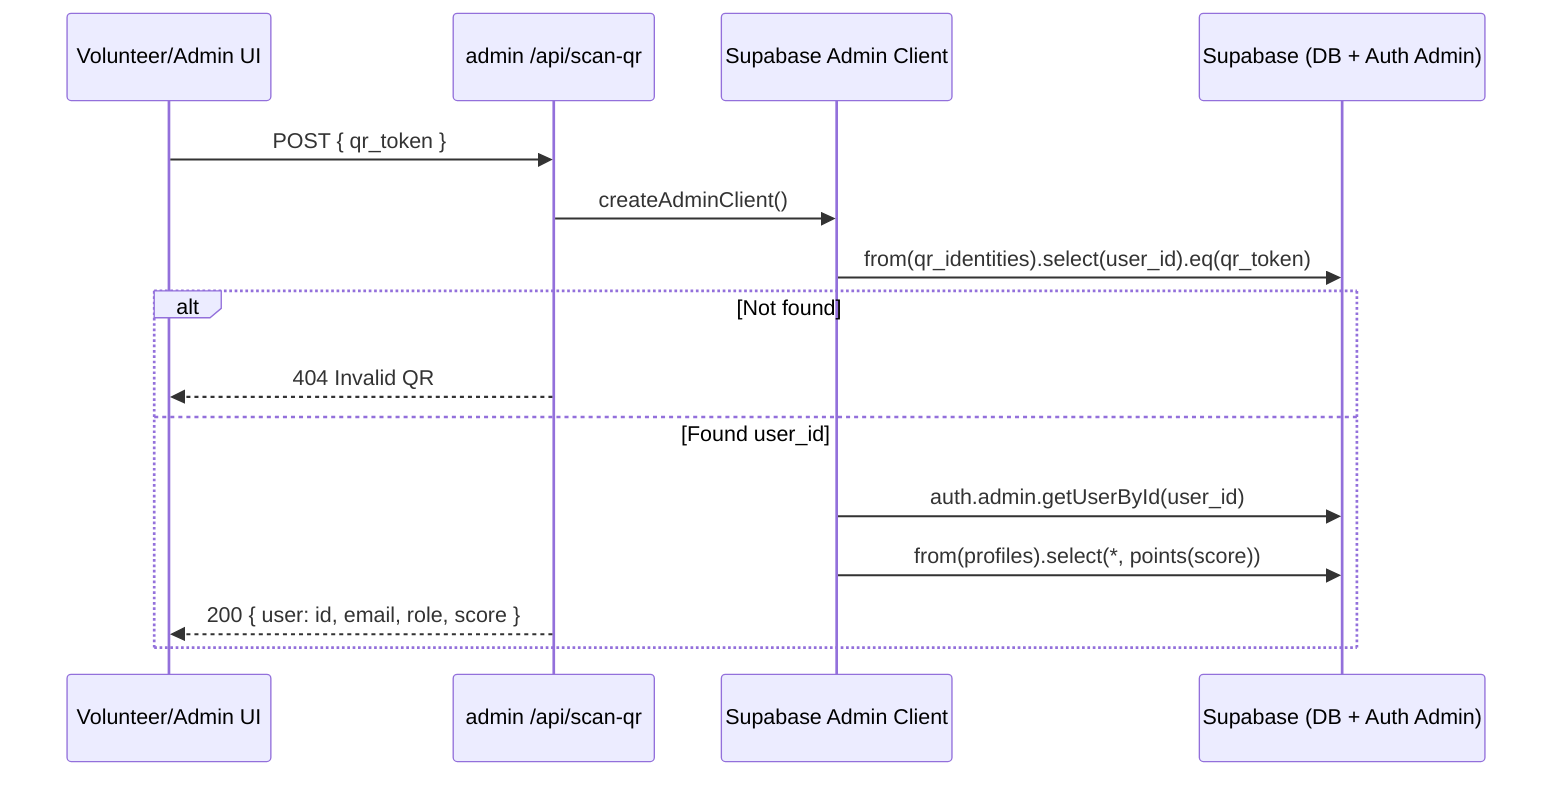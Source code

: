 sequenceDiagram
  participant V as Volunteer/Admin UI
  participant API as admin /api/scan-qr
  participant SA as Supabase Admin Client
  participant Supa as Supabase (DB + Auth Admin)

  V->>API: POST { qr_token }
  API->>SA: createAdminClient()
  SA->>Supa: from(qr_identities).select(user_id).eq(qr_token)
  alt Not found
    API-->>V: 404 Invalid QR
  else Found user_id
    SA->>Supa: auth.admin.getUserById(user_id)
    SA->>Supa: from(profiles).select(*, points(score))
    API-->>V: 200 { user: id, email, role, score }
  end